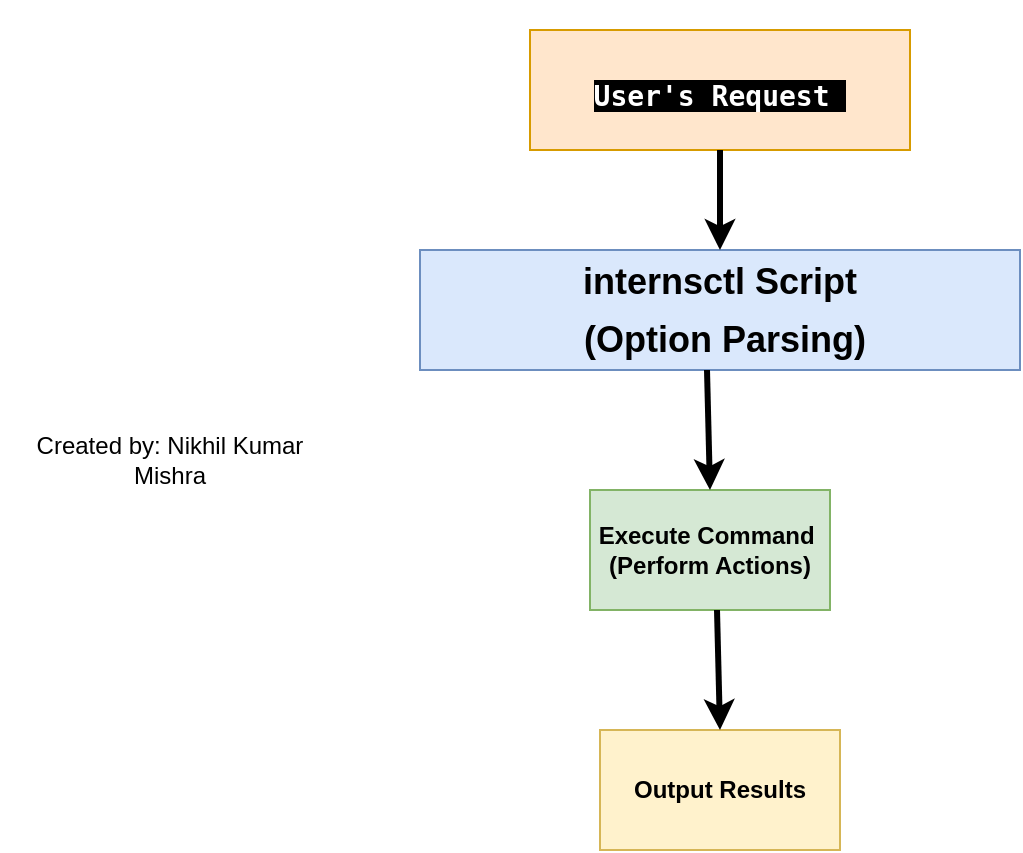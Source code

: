 <mxfile version="22.1.18" type="device">
  <diagram name="Page-1" id="2YBvvXClWsGukQMizWep">
    <mxGraphModel dx="794" dy="412" grid="1" gridSize="10" guides="1" tooltips="1" connect="1" arrows="1" fold="1" page="1" pageScale="1" pageWidth="850" pageHeight="1100" math="0" shadow="0">
      <root>
        <mxCell id="0" />
        <mxCell id="1" parent="0" />
        <mxCell id="ib4OcxvmjajZ3cBQxInU-1" value="&lt;br&gt;&lt;h1&gt;&lt;span style=&quot;color: rgb(255, 255, 255); font-family: &amp;quot;Söhne Mono&amp;quot;, Monaco, &amp;quot;Andale Mono&amp;quot;, &amp;quot;Ubuntu Mono&amp;quot;, monospace; font-size: 14px; font-style: normal; font-variant-ligatures: normal; font-variant-caps: normal; letter-spacing: normal; orphans: 2; text-align: left; text-indent: 0px; text-transform: none; widows: 2; word-spacing: 0px; -webkit-text-stroke-width: 0px; background-color: rgb(0, 0, 0); text-decoration-thickness: initial; text-decoration-style: initial; text-decoration-color: initial; float: none; display: inline !important;&quot;&gt;&lt;b&gt;User&#39;s Request&amp;nbsp;&lt;/b&gt;&lt;/span&gt;&lt;/h1&gt;&lt;br class=&quot;Apple-interchange-newline&quot;&gt;" style="rounded=0;whiteSpace=wrap;html=1;fillColor=#ffe6cc;strokeColor=#d79b00;" vertex="1" parent="1">
          <mxGeometry x="285" y="40" width="190" height="60" as="geometry" />
        </mxCell>
        <mxCell id="ib4OcxvmjajZ3cBQxInU-2" value="&lt;h2 style=&quot;line-height: 0%;&quot;&gt;internsctl Script&lt;br&gt;&lt;br&gt;&lt;/h2&gt;&lt;h2 style=&quot;line-height: 0%;&quot;&gt;&lt;br&gt;&lt;/h2&gt;&lt;h2 style=&quot;line-height: 0%;&quot;&gt;&amp;nbsp;(Option Parsing)&lt;/h2&gt;" style="rounded=0;whiteSpace=wrap;html=1;horizontal=1;fillColor=#dae8fc;strokeColor=#6c8ebf;" vertex="1" parent="1">
          <mxGeometry x="230" y="150" width="300" height="60" as="geometry" />
        </mxCell>
        <mxCell id="ib4OcxvmjajZ3cBQxInU-3" value="&lt;b&gt;Execute Command&amp;nbsp;&lt;br&gt;(Perform Actions) &lt;/b&gt;" style="rounded=0;whiteSpace=wrap;html=1;fillColor=#d5e8d4;strokeColor=#82b366;" vertex="1" parent="1">
          <mxGeometry x="315" y="270" width="120" height="60" as="geometry" />
        </mxCell>
        <mxCell id="ib4OcxvmjajZ3cBQxInU-4" value="&lt;b&gt; Output Results&lt;/b&gt;" style="rounded=0;whiteSpace=wrap;html=1;fillColor=#fff2cc;strokeColor=#d6b656;" vertex="1" parent="1">
          <mxGeometry x="320" y="390" width="120" height="60" as="geometry" />
        </mxCell>
        <mxCell id="ib4OcxvmjajZ3cBQxInU-6" value="" style="endArrow=classic;html=1;rounded=0;strokeWidth=3;" edge="1" parent="1" source="ib4OcxvmjajZ3cBQxInU-1">
          <mxGeometry width="50" height="50" relative="1" as="geometry">
            <mxPoint x="330" y="230" as="sourcePoint" />
            <mxPoint x="380" y="150" as="targetPoint" />
          </mxGeometry>
        </mxCell>
        <mxCell id="ib4OcxvmjajZ3cBQxInU-7" value="" style="endArrow=classic;html=1;rounded=0;entryX=0.5;entryY=0;entryDx=0;entryDy=0;strokeWidth=3;" edge="1" parent="1" target="ib4OcxvmjajZ3cBQxInU-3">
          <mxGeometry width="50" height="50" relative="1" as="geometry">
            <mxPoint x="373.5" y="210" as="sourcePoint" />
            <mxPoint x="376.5" y="260" as="targetPoint" />
          </mxGeometry>
        </mxCell>
        <mxCell id="ib4OcxvmjajZ3cBQxInU-8" value="" style="endArrow=classic;html=1;rounded=0;entryX=0.5;entryY=0;entryDx=0;entryDy=0;strokeWidth=3;" edge="1" parent="1" target="ib4OcxvmjajZ3cBQxInU-4">
          <mxGeometry width="50" height="50" relative="1" as="geometry">
            <mxPoint x="378.5" y="330" as="sourcePoint" />
            <mxPoint x="381.5" y="380" as="targetPoint" />
          </mxGeometry>
        </mxCell>
        <mxCell id="ib4OcxvmjajZ3cBQxInU-9" value="Created by: Nikhil Kumar Mishra" style="text;html=1;strokeColor=none;fillColor=none;align=center;verticalAlign=middle;whiteSpace=wrap;rounded=0;" vertex="1" parent="1">
          <mxGeometry x="20" y="240" width="170" height="30" as="geometry" />
        </mxCell>
      </root>
    </mxGraphModel>
  </diagram>
</mxfile>
